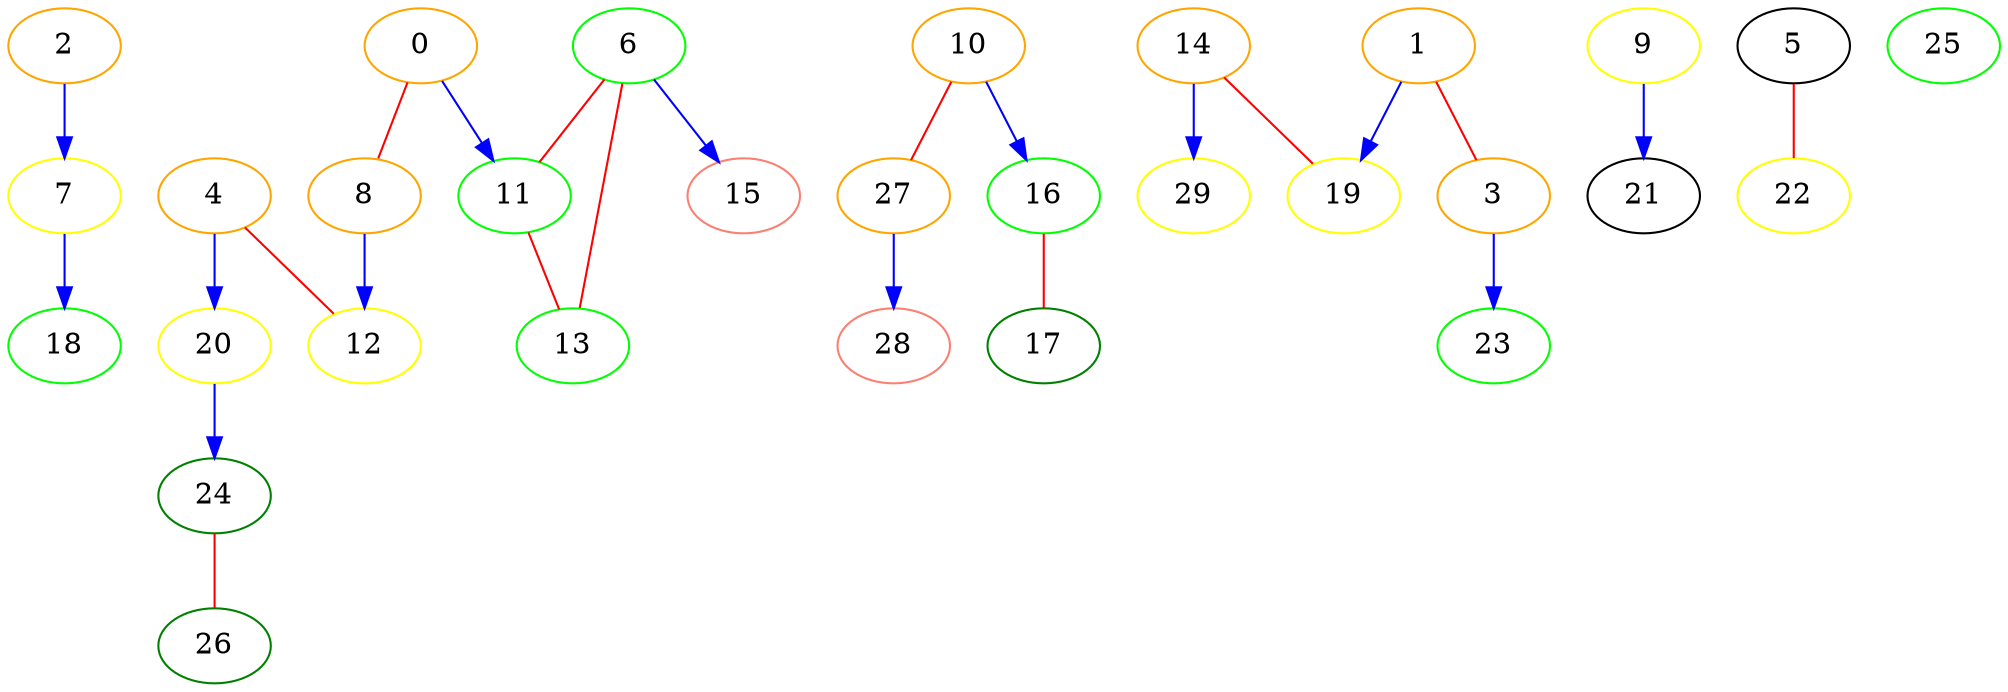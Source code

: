 digraph {
	//0; 1; 2; 3; 4; 5; 6; 7; 8; 9; 10; 11; 12; 13; 14; 15; 16; 17; 18; 19; 20; 21; 22; 23; 24; 25; 26; 27; 28; 29; 
	
	//Enero [color="#FFA500"]
	2 [color="#FFA500"];
	4 [color="#FFA500"];
	8 [color="#FFA500"];
	10 [color="#FFA500"];
	14 [color="#FFA500"];
	27 [color="#FFA500"];
	1 [color="#FFA500"];
	3 [color="#FFA500"];
	0 [color="#FFA500"];

	//Febrero [color="#FFFF00"]
	7 [color="#FFFF00"];
	20 [color="#FFFF00"];
	9 [color="#FFFF00"];
	12 [color="#FFFF00"];
	19 [color="#FFFF00"];
	22 [color="#FFFF00"];
	29 [color="#FFFF00"];

	//Marzo [color="#00FF00"]
	18 [color="#00FF00"];
	23 [color="#00FF00"];
	25 [color="#00FF00"];
	6 [color="#00FF00"];
	11 [color="#00FF00"];
	13 [color="#00FF00"];
	16 [color="#00FF00"];

	//Abril [color="#008000"]
	17 [color="#008000"];
	24 [color="#008000"];
	26 [color="#008000"];

	//Mayo [color="#00FF7F"]
	// [color="#00FF7F"];

	//Diciembre [color="#FA8072"]
	28 [color="#FA8072"];
	15 [color="#FA8072"];
	
	subgraph Par {
		edge [dir=none, color=red]
		0 -> 8;
		1 -> 3;
		4 -> 12;
		5 -> 22;
		6 -> 11;
		6 -> 13;
		10 -> 27;
		11 -> 13;
		14 -> 19;
		16 -> 17;
		24 -> 26;
	}

	subgraph Pre {
		edge [color=blue]
		0 -> 11;
		1 -> 19;
		2 -> 7;
		3 -> 23;
		4 -> 20;
		6 -> 15;
		7 -> 18;
		8 -> 12;
		9 -> 21;
		10 -> 16;
		14 -> 29;
		20 -> 24;
		27 -> 28;
	}
}
